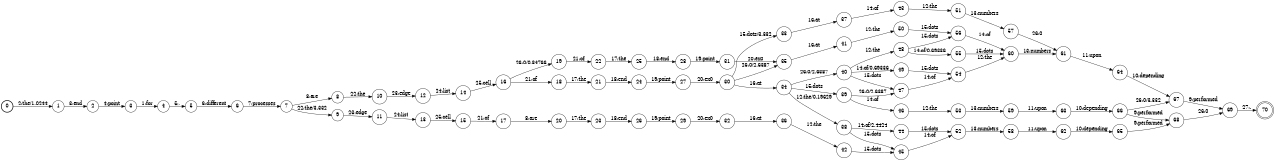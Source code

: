 digraph FST {
rankdir = LR;
size = "8.5,11";
label = "";
center = 1;
orientation = Portrait;
ranksep = "0.4";
nodesep = "0.25";
0 [label = "0", shape = circle, style = bold, fontsize = 14]
	0 -> 1 [label = "2:the/1.0244", fontsize = 14];
1 [label = "1", shape = circle, style = solid, fontsize = 14]
	1 -> 2 [label = "3:end", fontsize = 14];
2 [label = "2", shape = circle, style = solid, fontsize = 14]
	2 -> 3 [label = "4:point", fontsize = 14];
3 [label = "3", shape = circle, style = solid, fontsize = 14]
	3 -> 4 [label = "1:for", fontsize = 14];
4 [label = "4", shape = circle, style = solid, fontsize = 14]
	4 -> 5 [label = "5:,", fontsize = 14];
5 [label = "5", shape = circle, style = solid, fontsize = 14]
	5 -> 6 [label = "6:different", fontsize = 14];
6 [label = "6", shape = circle, style = solid, fontsize = 14]
	6 -> 7 [label = "7:processes", fontsize = 14];
7 [label = "7", shape = circle, style = solid, fontsize = 14]
	7 -> 9 [label = "22:the/3.332", fontsize = 14];
	7 -> 8 [label = "8:are", fontsize = 14];
8 [label = "8", shape = circle, style = solid, fontsize = 14]
	8 -> 10 [label = "22:the", fontsize = 14];
9 [label = "9", shape = circle, style = solid, fontsize = 14]
	9 -> 11 [label = "23:edge", fontsize = 14];
10 [label = "10", shape = circle, style = solid, fontsize = 14]
	10 -> 12 [label = "23:edge", fontsize = 14];
11 [label = "11", shape = circle, style = solid, fontsize = 14]
	11 -> 13 [label = "24:list", fontsize = 14];
12 [label = "12", shape = circle, style = solid, fontsize = 14]
	12 -> 14 [label = "24:list", fontsize = 14];
13 [label = "13", shape = circle, style = solid, fontsize = 14]
	13 -> 15 [label = "25:cell", fontsize = 14];
14 [label = "14", shape = circle, style = solid, fontsize = 14]
	14 -> 16 [label = "25:cell", fontsize = 14];
15 [label = "15", shape = circle, style = solid, fontsize = 14]
	15 -> 17 [label = "21:of", fontsize = 14];
16 [label = "16", shape = circle, style = solid, fontsize = 14]
	16 -> 18 [label = "21:of", fontsize = 14];
	16 -> 19 [label = "26:0/0.84766", fontsize = 14];
17 [label = "17", shape = circle, style = solid, fontsize = 14]
	17 -> 20 [label = "8:are", fontsize = 14];
18 [label = "18", shape = circle, style = solid, fontsize = 14]
	18 -> 21 [label = "17:the", fontsize = 14];
19 [label = "19", shape = circle, style = solid, fontsize = 14]
	19 -> 22 [label = "21:of", fontsize = 14];
20 [label = "20", shape = circle, style = solid, fontsize = 14]
	20 -> 23 [label = "17:the", fontsize = 14];
21 [label = "21", shape = circle, style = solid, fontsize = 14]
	21 -> 24 [label = "18:end", fontsize = 14];
22 [label = "22", shape = circle, style = solid, fontsize = 14]
	22 -> 25 [label = "17:the", fontsize = 14];
23 [label = "23", shape = circle, style = solid, fontsize = 14]
	23 -> 26 [label = "18:end", fontsize = 14];
24 [label = "24", shape = circle, style = solid, fontsize = 14]
	24 -> 27 [label = "19:point", fontsize = 14];
25 [label = "25", shape = circle, style = solid, fontsize = 14]
	25 -> 28 [label = "18:end", fontsize = 14];
26 [label = "26", shape = circle, style = solid, fontsize = 14]
	26 -> 29 [label = "19:point", fontsize = 14];
27 [label = "27", shape = circle, style = solid, fontsize = 14]
	27 -> 30 [label = "20:ex0", fontsize = 14];
28 [label = "28", shape = circle, style = solid, fontsize = 14]
	28 -> 31 [label = "19:point", fontsize = 14];
29 [label = "29", shape = circle, style = solid, fontsize = 14]
	29 -> 32 [label = "20:ex0", fontsize = 14];
30 [label = "30", shape = circle, style = solid, fontsize = 14]
	30 -> 33 [label = "15:dots/3.332", fontsize = 14];
	30 -> 34 [label = "16:at", fontsize = 14];
	30 -> 35 [label = "26:0/2.6387", fontsize = 14];
31 [label = "31", shape = circle, style = solid, fontsize = 14]
	31 -> 35 [label = "20:ex0", fontsize = 14];
32 [label = "32", shape = circle, style = solid, fontsize = 14]
	32 -> 36 [label = "16:at", fontsize = 14];
33 [label = "33", shape = circle, style = solid, fontsize = 14]
	33 -> 37 [label = "16:at", fontsize = 14];
34 [label = "34", shape = circle, style = solid, fontsize = 14]
	34 -> 38 [label = "12:the/0.19629", fontsize = 14];
	34 -> 39 [label = "15:dots", fontsize = 14];
	34 -> 40 [label = "26:0/2.6387", fontsize = 14];
35 [label = "35", shape = circle, style = solid, fontsize = 14]
	35 -> 41 [label = "16:at", fontsize = 14];
36 [label = "36", shape = circle, style = solid, fontsize = 14]
	36 -> 42 [label = "12:the", fontsize = 14];
37 [label = "37", shape = circle, style = solid, fontsize = 14]
	37 -> 43 [label = "14:of", fontsize = 14];
38 [label = "38", shape = circle, style = solid, fontsize = 14]
	38 -> 45 [label = "15:dots", fontsize = 14];
	38 -> 44 [label = "14:of/2.4424", fontsize = 14];
39 [label = "39", shape = circle, style = solid, fontsize = 14]
	39 -> 46 [label = "14:of", fontsize = 14];
	39 -> 47 [label = "26:0/2.6387", fontsize = 14];
40 [label = "40", shape = circle, style = solid, fontsize = 14]
	40 -> 48 [label = "12:the", fontsize = 14];
	40 -> 47 [label = "15:dots", fontsize = 14];
	40 -> 49 [label = "14:of/0.69336", fontsize = 14];
41 [label = "41", shape = circle, style = solid, fontsize = 14]
	41 -> 50 [label = "12:the", fontsize = 14];
42 [label = "42", shape = circle, style = solid, fontsize = 14]
	42 -> 45 [label = "15:dots", fontsize = 14];
43 [label = "43", shape = circle, style = solid, fontsize = 14]
	43 -> 51 [label = "12:the", fontsize = 14];
44 [label = "44", shape = circle, style = solid, fontsize = 14]
	44 -> 52 [label = "15:dots", fontsize = 14];
45 [label = "45", shape = circle, style = solid, fontsize = 14]
	45 -> 52 [label = "14:of", fontsize = 14];
46 [label = "46", shape = circle, style = solid, fontsize = 14]
	46 -> 53 [label = "12:the", fontsize = 14];
47 [label = "47", shape = circle, style = solid, fontsize = 14]
	47 -> 54 [label = "14:of", fontsize = 14];
48 [label = "48", shape = circle, style = solid, fontsize = 14]
	48 -> 56 [label = "15:dots", fontsize = 14];
	48 -> 55 [label = "14:of/0.69336", fontsize = 14];
49 [label = "49", shape = circle, style = solid, fontsize = 14]
	49 -> 54 [label = "15:dots", fontsize = 14];
50 [label = "50", shape = circle, style = solid, fontsize = 14]
	50 -> 56 [label = "15:dots", fontsize = 14];
51 [label = "51", shape = circle, style = solid, fontsize = 14]
	51 -> 57 [label = "13:numbers", fontsize = 14];
52 [label = "52", shape = circle, style = solid, fontsize = 14]
	52 -> 58 [label = "13:numbers", fontsize = 14];
53 [label = "53", shape = circle, style = solid, fontsize = 14]
	53 -> 59 [label = "13:numbers", fontsize = 14];
54 [label = "54", shape = circle, style = solid, fontsize = 14]
	54 -> 60 [label = "12:the", fontsize = 14];
55 [label = "55", shape = circle, style = solid, fontsize = 14]
	55 -> 60 [label = "15:dots", fontsize = 14];
56 [label = "56", shape = circle, style = solid, fontsize = 14]
	56 -> 60 [label = "14:of", fontsize = 14];
57 [label = "57", shape = circle, style = solid, fontsize = 14]
	57 -> 61 [label = "26:0", fontsize = 14];
58 [label = "58", shape = circle, style = solid, fontsize = 14]
	58 -> 62 [label = "11:upon", fontsize = 14];
59 [label = "59", shape = circle, style = solid, fontsize = 14]
	59 -> 63 [label = "11:upon", fontsize = 14];
60 [label = "60", shape = circle, style = solid, fontsize = 14]
	60 -> 61 [label = "13:numbers", fontsize = 14];
61 [label = "61", shape = circle, style = solid, fontsize = 14]
	61 -> 64 [label = "11:upon", fontsize = 14];
62 [label = "62", shape = circle, style = solid, fontsize = 14]
	62 -> 65 [label = "10:depending", fontsize = 14];
63 [label = "63", shape = circle, style = solid, fontsize = 14]
	63 -> 66 [label = "10:depending", fontsize = 14];
64 [label = "64", shape = circle, style = solid, fontsize = 14]
	64 -> 67 [label = "10:depending", fontsize = 14];
65 [label = "65", shape = circle, style = solid, fontsize = 14]
	65 -> 68 [label = "9:performed", fontsize = 14];
66 [label = "66", shape = circle, style = solid, fontsize = 14]
	66 -> 68 [label = "9:performed", fontsize = 14];
	66 -> 67 [label = "26:0/3.332", fontsize = 14];
67 [label = "67", shape = circle, style = solid, fontsize = 14]
	67 -> 69 [label = "9:performed", fontsize = 14];
68 [label = "68", shape = circle, style = solid, fontsize = 14]
	68 -> 69 [label = "26:0", fontsize = 14];
69 [label = "69", shape = circle, style = solid, fontsize = 14]
	69 -> 70 [label = "27:.", fontsize = 14];
70 [label = "70", shape = doublecircle, style = solid, fontsize = 14]
}
